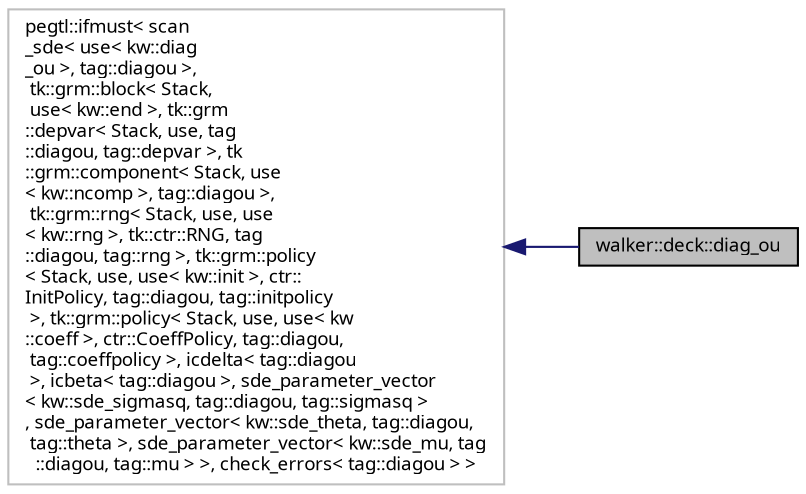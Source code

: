 digraph "walker::deck::diag_ou"
{
 // INTERACTIVE_SVG=YES
  bgcolor="transparent";
  edge [fontname="sans-serif",fontsize="9",labelfontname="sans-serif",labelfontsize="9"];
  node [fontname="sans-serif",fontsize="9",shape=record];
  rankdir="LR";
  Node1 [label="walker::deck::diag_ou",height=0.2,width=0.4,color="black", fillcolor="grey75", style="filled", fontcolor="black"];
  Node2 -> Node1 [dir="back",color="midnightblue",fontsize="9",style="solid",fontname="sans-serif"];
  Node2 [label="pegtl::ifmust\< scan\l_sde\< use\< kw::diag\l_ou \>, tag::diagou \>,\l tk::grm::block\< Stack,\l use\< kw::end \>, tk::grm\l::depvar\< Stack, use, tag\l::diagou, tag::depvar \>, tk\l::grm::component\< Stack, use\l\< kw::ncomp \>, tag::diagou \>,\l tk::grm::rng\< Stack, use, use\l\< kw::rng \>, tk::ctr::RNG, tag\l::diagou, tag::rng \>, tk::grm::policy\l\< Stack, use, use\< kw::init \>, ctr::\lInitPolicy, tag::diagou, tag::initpolicy\l \>, tk::grm::policy\< Stack, use, use\< kw\l::coeff \>, ctr::CoeffPolicy, tag::diagou,\l tag::coeffpolicy \>, icdelta\< tag::diagou\l \>, icbeta\< tag::diagou \>, sde_parameter_vector\l\< kw::sde_sigmasq, tag::diagou, tag::sigmasq \>\l, sde_parameter_vector\< kw::sde_theta, tag::diagou,\l tag::theta \>, sde_parameter_vector\< kw::sde_mu, tag\l::diagou, tag::mu \> \>, check_errors\< tag::diagou \> \>",height=0.2,width=0.4,color="grey75"];
}
